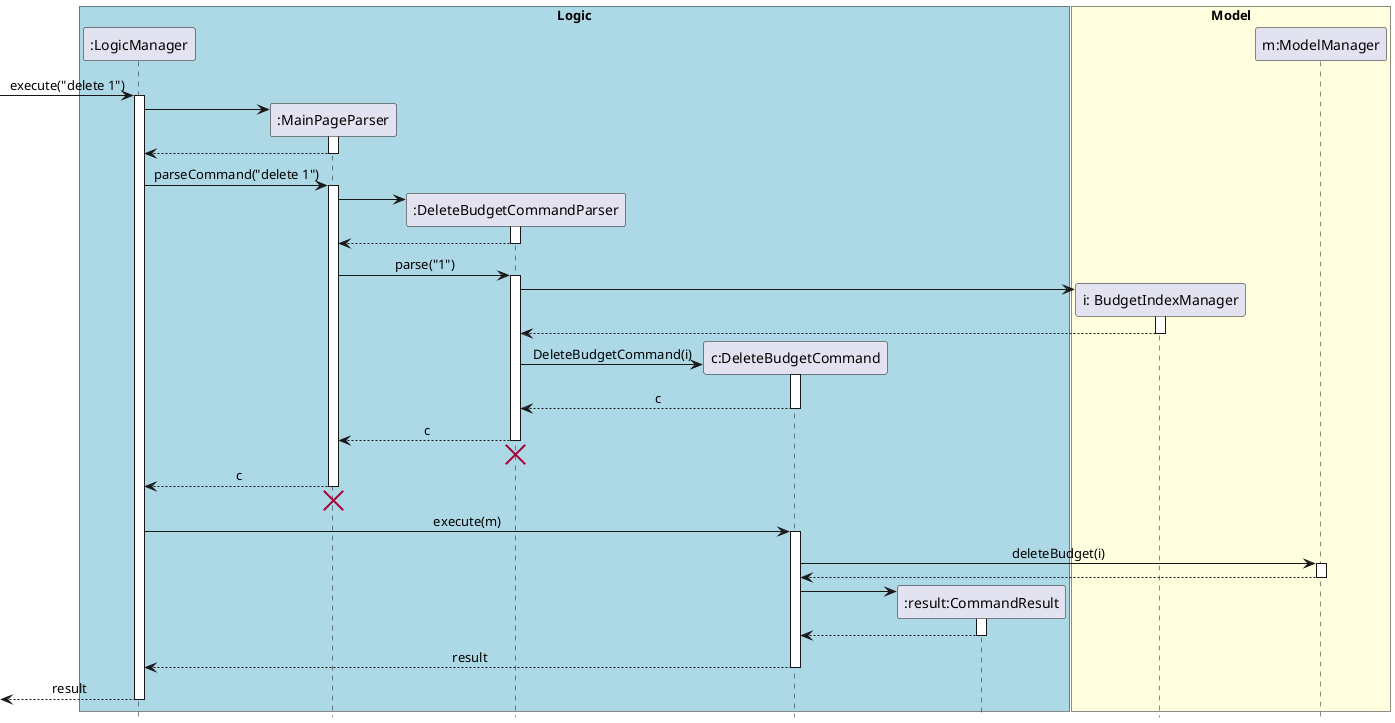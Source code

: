 @startuml
skinparam Sequence {
    MessageAlign center
}
hide footbox
box "Logic" #LightBlue
participant ":LogicManager" as LM
participant ":MainPageParser" as MPP
participant ":DeleteBudgetCommandParser" as DBCP
participant "c:DeleteBudgetCommand" as DBC
participant ":result:CommandResult" as CR
end box

box "Model" #LightYellow
participant "i: BudgetIndexManager" as BI
participant "m:ModelManager" as M
end box

[-> LM : execute("delete 1")
activate LM
create MPP
LM -> MPP
activate MPP
LM <-- MPP
deactivate MPP
LM -> MPP : parseCommand("delete 1")
activate MPP

create DBCP
MPP -> DBCP
activate DBCP
MPP <-- DBCP
deactivate DBCP
MPP -> DBCP : parse("1")
activate DBCP

create BI
DBCP -> BI
activate BI
DBCP <-- BI
deactivate BI

create DBC
DBCP -> DBC : DeleteBudgetCommand(i)
activate DBC
DBCP <-- DBC : c
deactivate DBC
MPP <-- DBCP : c
deactivate DBCP
MPP <-[hidden]- DBCP
destroy DBCP


LM <-- MPP : c
deactivate MPP
LM <-[hidden]- MPP
destroy MPP

LM -> DBC : execute(m)
activate DBC
DBC -> M : deleteBudget(i)
activate M
DBC <-- M
deactivate M

create CR
DBC -> CR
activate CR
DBC <-- CR
deactivate CR

LM <-- DBC : result
deactivate DBC
[<-- LM : result
deactivate LM

@enduml

